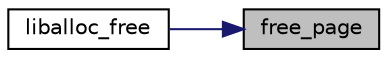 digraph "free_page"
{
 // LATEX_PDF_SIZE
  edge [fontname="Helvetica",fontsize="10",labelfontname="Helvetica",labelfontsize="10"];
  node [fontname="Helvetica",fontsize="10",shape=record];
  rankdir="RL";
  Node1 [label="free_page",height=0.2,width=0.4,color="black", fillcolor="grey75", style="filled", fontcolor="black",tooltip="Frees pages starting at a given page address."];
  Node1 -> Node2 [dir="back",color="midnightblue",fontsize="10",style="solid",fontname="Helvetica"];
  Node2 [label="liballoc_free",height=0.2,width=0.4,color="black", fillcolor="white", style="filled",URL="$da/d45/heap_8hpp.html#af18d86433f6454a9b2b4d7316c640525",tooltip="This frees previously allocated memory. The void* parameter passed to the function is the exact same ..."];
}
